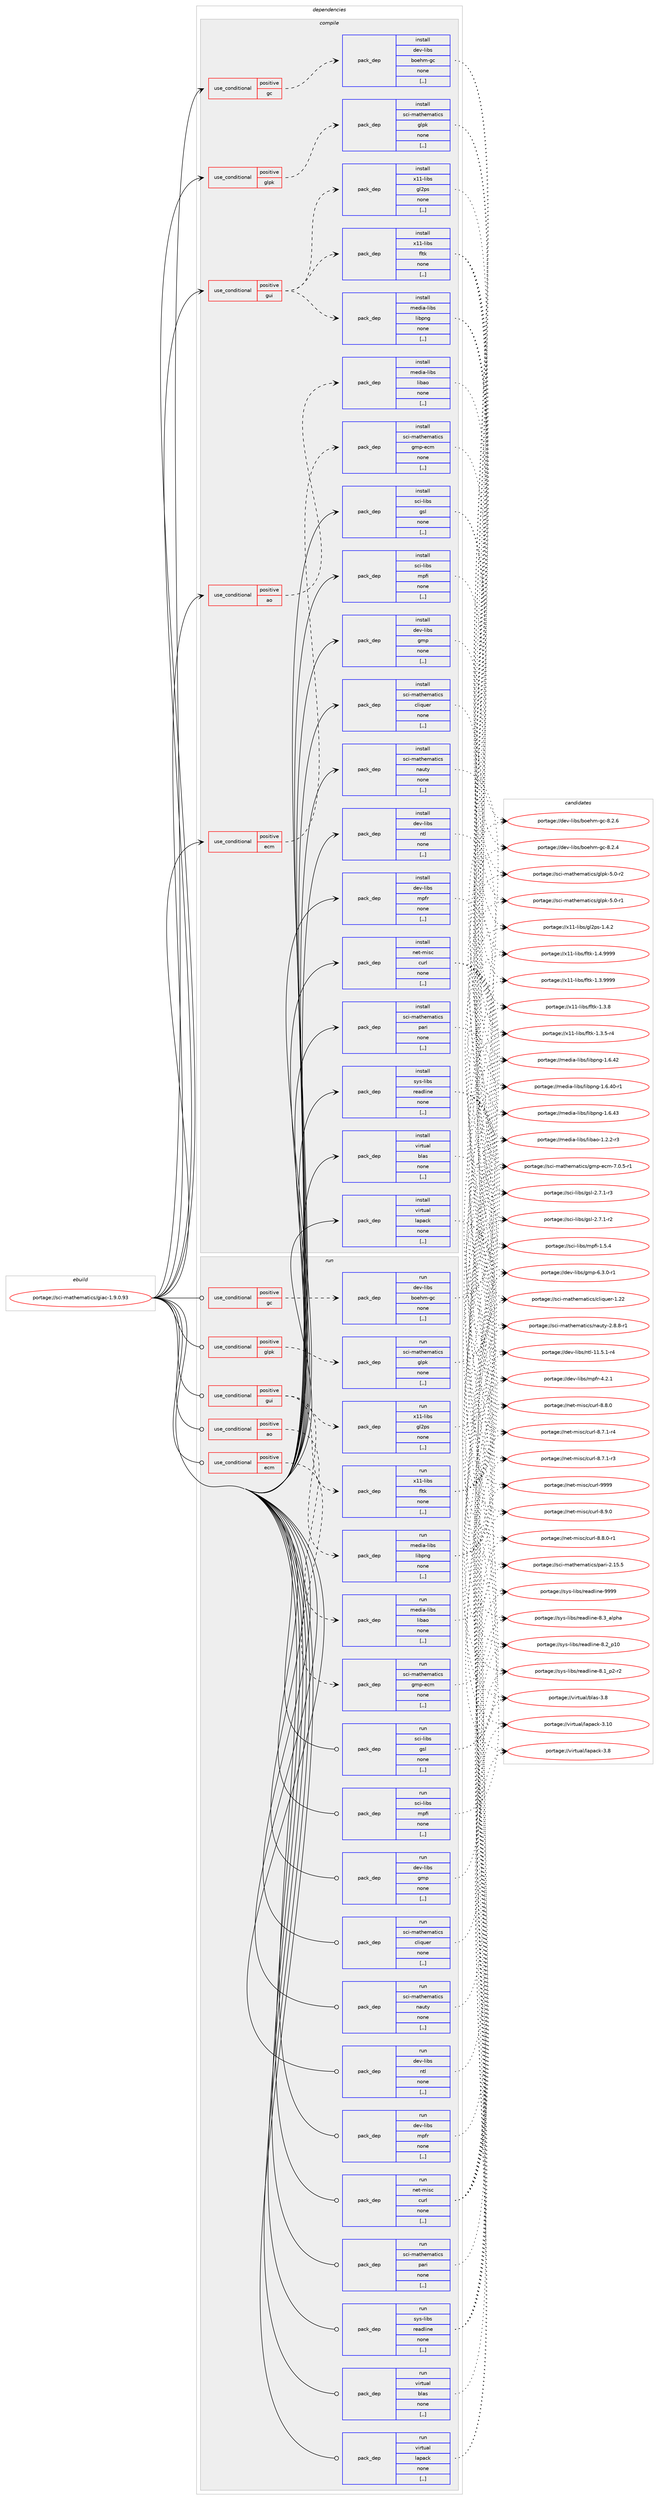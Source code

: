 digraph prolog {

# *************
# Graph options
# *************

newrank=true;
concentrate=true;
compound=true;
graph [rankdir=LR,fontname=Helvetica,fontsize=10,ranksep=1.5];#, ranksep=2.5, nodesep=0.2];
edge  [arrowhead=vee];
node  [fontname=Helvetica,fontsize=10];

# **********
# The ebuild
# **********

subgraph cluster_leftcol {
color=gray;
label=<<i>ebuild</i>>;
id [label="portage://sci-mathematics/giac-1.9.0.93", color=red, width=4, href="../sci-mathematics/giac-1.9.0.93.svg"];
}

# ****************
# The dependencies
# ****************

subgraph cluster_midcol {
color=gray;
label=<<i>dependencies</i>>;
subgraph cluster_compile {
fillcolor="#eeeeee";
style=filled;
label=<<i>compile</i>>;
subgraph cond108288 {
dependency408343 [label=<<TABLE BORDER="0" CELLBORDER="1" CELLSPACING="0" CELLPADDING="4"><TR><TD ROWSPAN="3" CELLPADDING="10">use_conditional</TD></TR><TR><TD>positive</TD></TR><TR><TD>ao</TD></TR></TABLE>>, shape=none, color=red];
subgraph pack297181 {
dependency408344 [label=<<TABLE BORDER="0" CELLBORDER="1" CELLSPACING="0" CELLPADDING="4" WIDTH="220"><TR><TD ROWSPAN="6" CELLPADDING="30">pack_dep</TD></TR><TR><TD WIDTH="110">install</TD></TR><TR><TD>media-libs</TD></TR><TR><TD>libao</TD></TR><TR><TD>none</TD></TR><TR><TD>[,,]</TD></TR></TABLE>>, shape=none, color=blue];
}
dependency408343:e -> dependency408344:w [weight=20,style="dashed",arrowhead="vee"];
}
id:e -> dependency408343:w [weight=20,style="solid",arrowhead="vee"];
subgraph cond108289 {
dependency408345 [label=<<TABLE BORDER="0" CELLBORDER="1" CELLSPACING="0" CELLPADDING="4"><TR><TD ROWSPAN="3" CELLPADDING="10">use_conditional</TD></TR><TR><TD>positive</TD></TR><TR><TD>ecm</TD></TR></TABLE>>, shape=none, color=red];
subgraph pack297182 {
dependency408346 [label=<<TABLE BORDER="0" CELLBORDER="1" CELLSPACING="0" CELLPADDING="4" WIDTH="220"><TR><TD ROWSPAN="6" CELLPADDING="30">pack_dep</TD></TR><TR><TD WIDTH="110">install</TD></TR><TR><TD>sci-mathematics</TD></TR><TR><TD>gmp-ecm</TD></TR><TR><TD>none</TD></TR><TR><TD>[,,]</TD></TR></TABLE>>, shape=none, color=blue];
}
dependency408345:e -> dependency408346:w [weight=20,style="dashed",arrowhead="vee"];
}
id:e -> dependency408345:w [weight=20,style="solid",arrowhead="vee"];
subgraph cond108290 {
dependency408347 [label=<<TABLE BORDER="0" CELLBORDER="1" CELLSPACING="0" CELLPADDING="4"><TR><TD ROWSPAN="3" CELLPADDING="10">use_conditional</TD></TR><TR><TD>positive</TD></TR><TR><TD>gc</TD></TR></TABLE>>, shape=none, color=red];
subgraph pack297183 {
dependency408348 [label=<<TABLE BORDER="0" CELLBORDER="1" CELLSPACING="0" CELLPADDING="4" WIDTH="220"><TR><TD ROWSPAN="6" CELLPADDING="30">pack_dep</TD></TR><TR><TD WIDTH="110">install</TD></TR><TR><TD>dev-libs</TD></TR><TR><TD>boehm-gc</TD></TR><TR><TD>none</TD></TR><TR><TD>[,,]</TD></TR></TABLE>>, shape=none, color=blue];
}
dependency408347:e -> dependency408348:w [weight=20,style="dashed",arrowhead="vee"];
}
id:e -> dependency408347:w [weight=20,style="solid",arrowhead="vee"];
subgraph cond108291 {
dependency408349 [label=<<TABLE BORDER="0" CELLBORDER="1" CELLSPACING="0" CELLPADDING="4"><TR><TD ROWSPAN="3" CELLPADDING="10">use_conditional</TD></TR><TR><TD>positive</TD></TR><TR><TD>glpk</TD></TR></TABLE>>, shape=none, color=red];
subgraph pack297184 {
dependency408350 [label=<<TABLE BORDER="0" CELLBORDER="1" CELLSPACING="0" CELLPADDING="4" WIDTH="220"><TR><TD ROWSPAN="6" CELLPADDING="30">pack_dep</TD></TR><TR><TD WIDTH="110">install</TD></TR><TR><TD>sci-mathematics</TD></TR><TR><TD>glpk</TD></TR><TR><TD>none</TD></TR><TR><TD>[,,]</TD></TR></TABLE>>, shape=none, color=blue];
}
dependency408349:e -> dependency408350:w [weight=20,style="dashed",arrowhead="vee"];
}
id:e -> dependency408349:w [weight=20,style="solid",arrowhead="vee"];
subgraph cond108292 {
dependency408351 [label=<<TABLE BORDER="0" CELLBORDER="1" CELLSPACING="0" CELLPADDING="4"><TR><TD ROWSPAN="3" CELLPADDING="10">use_conditional</TD></TR><TR><TD>positive</TD></TR><TR><TD>gui</TD></TR></TABLE>>, shape=none, color=red];
subgraph pack297185 {
dependency408352 [label=<<TABLE BORDER="0" CELLBORDER="1" CELLSPACING="0" CELLPADDING="4" WIDTH="220"><TR><TD ROWSPAN="6" CELLPADDING="30">pack_dep</TD></TR><TR><TD WIDTH="110">install</TD></TR><TR><TD>media-libs</TD></TR><TR><TD>libpng</TD></TR><TR><TD>none</TD></TR><TR><TD>[,,]</TD></TR></TABLE>>, shape=none, color=blue];
}
dependency408351:e -> dependency408352:w [weight=20,style="dashed",arrowhead="vee"];
subgraph pack297186 {
dependency408353 [label=<<TABLE BORDER="0" CELLBORDER="1" CELLSPACING="0" CELLPADDING="4" WIDTH="220"><TR><TD ROWSPAN="6" CELLPADDING="30">pack_dep</TD></TR><TR><TD WIDTH="110">install</TD></TR><TR><TD>x11-libs</TD></TR><TR><TD>fltk</TD></TR><TR><TD>none</TD></TR><TR><TD>[,,]</TD></TR></TABLE>>, shape=none, color=blue];
}
dependency408351:e -> dependency408353:w [weight=20,style="dashed",arrowhead="vee"];
subgraph pack297187 {
dependency408354 [label=<<TABLE BORDER="0" CELLBORDER="1" CELLSPACING="0" CELLPADDING="4" WIDTH="220"><TR><TD ROWSPAN="6" CELLPADDING="30">pack_dep</TD></TR><TR><TD WIDTH="110">install</TD></TR><TR><TD>x11-libs</TD></TR><TR><TD>gl2ps</TD></TR><TR><TD>none</TD></TR><TR><TD>[,,]</TD></TR></TABLE>>, shape=none, color=blue];
}
dependency408351:e -> dependency408354:w [weight=20,style="dashed",arrowhead="vee"];
}
id:e -> dependency408351:w [weight=20,style="solid",arrowhead="vee"];
subgraph pack297188 {
dependency408355 [label=<<TABLE BORDER="0" CELLBORDER="1" CELLSPACING="0" CELLPADDING="4" WIDTH="220"><TR><TD ROWSPAN="6" CELLPADDING="30">pack_dep</TD></TR><TR><TD WIDTH="110">install</TD></TR><TR><TD>dev-libs</TD></TR><TR><TD>gmp</TD></TR><TR><TD>none</TD></TR><TR><TD>[,,]</TD></TR></TABLE>>, shape=none, color=blue];
}
id:e -> dependency408355:w [weight=20,style="solid",arrowhead="vee"];
subgraph pack297189 {
dependency408356 [label=<<TABLE BORDER="0" CELLBORDER="1" CELLSPACING="0" CELLPADDING="4" WIDTH="220"><TR><TD ROWSPAN="6" CELLPADDING="30">pack_dep</TD></TR><TR><TD WIDTH="110">install</TD></TR><TR><TD>dev-libs</TD></TR><TR><TD>mpfr</TD></TR><TR><TD>none</TD></TR><TR><TD>[,,]</TD></TR></TABLE>>, shape=none, color=blue];
}
id:e -> dependency408356:w [weight=20,style="solid",arrowhead="vee"];
subgraph pack297190 {
dependency408357 [label=<<TABLE BORDER="0" CELLBORDER="1" CELLSPACING="0" CELLPADDING="4" WIDTH="220"><TR><TD ROWSPAN="6" CELLPADDING="30">pack_dep</TD></TR><TR><TD WIDTH="110">install</TD></TR><TR><TD>dev-libs</TD></TR><TR><TD>ntl</TD></TR><TR><TD>none</TD></TR><TR><TD>[,,]</TD></TR></TABLE>>, shape=none, color=blue];
}
id:e -> dependency408357:w [weight=20,style="solid",arrowhead="vee"];
subgraph pack297191 {
dependency408358 [label=<<TABLE BORDER="0" CELLBORDER="1" CELLSPACING="0" CELLPADDING="4" WIDTH="220"><TR><TD ROWSPAN="6" CELLPADDING="30">pack_dep</TD></TR><TR><TD WIDTH="110">install</TD></TR><TR><TD>net-misc</TD></TR><TR><TD>curl</TD></TR><TR><TD>none</TD></TR><TR><TD>[,,]</TD></TR></TABLE>>, shape=none, color=blue];
}
id:e -> dependency408358:w [weight=20,style="solid",arrowhead="vee"];
subgraph pack297192 {
dependency408359 [label=<<TABLE BORDER="0" CELLBORDER="1" CELLSPACING="0" CELLPADDING="4" WIDTH="220"><TR><TD ROWSPAN="6" CELLPADDING="30">pack_dep</TD></TR><TR><TD WIDTH="110">install</TD></TR><TR><TD>sci-libs</TD></TR><TR><TD>gsl</TD></TR><TR><TD>none</TD></TR><TR><TD>[,,]</TD></TR></TABLE>>, shape=none, color=blue];
}
id:e -> dependency408359:w [weight=20,style="solid",arrowhead="vee"];
subgraph pack297193 {
dependency408360 [label=<<TABLE BORDER="0" CELLBORDER="1" CELLSPACING="0" CELLPADDING="4" WIDTH="220"><TR><TD ROWSPAN="6" CELLPADDING="30">pack_dep</TD></TR><TR><TD WIDTH="110">install</TD></TR><TR><TD>sci-libs</TD></TR><TR><TD>mpfi</TD></TR><TR><TD>none</TD></TR><TR><TD>[,,]</TD></TR></TABLE>>, shape=none, color=blue];
}
id:e -> dependency408360:w [weight=20,style="solid",arrowhead="vee"];
subgraph pack297194 {
dependency408361 [label=<<TABLE BORDER="0" CELLBORDER="1" CELLSPACING="0" CELLPADDING="4" WIDTH="220"><TR><TD ROWSPAN="6" CELLPADDING="30">pack_dep</TD></TR><TR><TD WIDTH="110">install</TD></TR><TR><TD>sci-mathematics</TD></TR><TR><TD>cliquer</TD></TR><TR><TD>none</TD></TR><TR><TD>[,,]</TD></TR></TABLE>>, shape=none, color=blue];
}
id:e -> dependency408361:w [weight=20,style="solid",arrowhead="vee"];
subgraph pack297195 {
dependency408362 [label=<<TABLE BORDER="0" CELLBORDER="1" CELLSPACING="0" CELLPADDING="4" WIDTH="220"><TR><TD ROWSPAN="6" CELLPADDING="30">pack_dep</TD></TR><TR><TD WIDTH="110">install</TD></TR><TR><TD>sci-mathematics</TD></TR><TR><TD>nauty</TD></TR><TR><TD>none</TD></TR><TR><TD>[,,]</TD></TR></TABLE>>, shape=none, color=blue];
}
id:e -> dependency408362:w [weight=20,style="solid",arrowhead="vee"];
subgraph pack297196 {
dependency408363 [label=<<TABLE BORDER="0" CELLBORDER="1" CELLSPACING="0" CELLPADDING="4" WIDTH="220"><TR><TD ROWSPAN="6" CELLPADDING="30">pack_dep</TD></TR><TR><TD WIDTH="110">install</TD></TR><TR><TD>sci-mathematics</TD></TR><TR><TD>pari</TD></TR><TR><TD>none</TD></TR><TR><TD>[,,]</TD></TR></TABLE>>, shape=none, color=blue];
}
id:e -> dependency408363:w [weight=20,style="solid",arrowhead="vee"];
subgraph pack297197 {
dependency408364 [label=<<TABLE BORDER="0" CELLBORDER="1" CELLSPACING="0" CELLPADDING="4" WIDTH="220"><TR><TD ROWSPAN="6" CELLPADDING="30">pack_dep</TD></TR><TR><TD WIDTH="110">install</TD></TR><TR><TD>sys-libs</TD></TR><TR><TD>readline</TD></TR><TR><TD>none</TD></TR><TR><TD>[,,]</TD></TR></TABLE>>, shape=none, color=blue];
}
id:e -> dependency408364:w [weight=20,style="solid",arrowhead="vee"];
subgraph pack297198 {
dependency408365 [label=<<TABLE BORDER="0" CELLBORDER="1" CELLSPACING="0" CELLPADDING="4" WIDTH="220"><TR><TD ROWSPAN="6" CELLPADDING="30">pack_dep</TD></TR><TR><TD WIDTH="110">install</TD></TR><TR><TD>virtual</TD></TR><TR><TD>blas</TD></TR><TR><TD>none</TD></TR><TR><TD>[,,]</TD></TR></TABLE>>, shape=none, color=blue];
}
id:e -> dependency408365:w [weight=20,style="solid",arrowhead="vee"];
subgraph pack297199 {
dependency408366 [label=<<TABLE BORDER="0" CELLBORDER="1" CELLSPACING="0" CELLPADDING="4" WIDTH="220"><TR><TD ROWSPAN="6" CELLPADDING="30">pack_dep</TD></TR><TR><TD WIDTH="110">install</TD></TR><TR><TD>virtual</TD></TR><TR><TD>lapack</TD></TR><TR><TD>none</TD></TR><TR><TD>[,,]</TD></TR></TABLE>>, shape=none, color=blue];
}
id:e -> dependency408366:w [weight=20,style="solid",arrowhead="vee"];
}
subgraph cluster_compileandrun {
fillcolor="#eeeeee";
style=filled;
label=<<i>compile and run</i>>;
}
subgraph cluster_run {
fillcolor="#eeeeee";
style=filled;
label=<<i>run</i>>;
subgraph cond108293 {
dependency408367 [label=<<TABLE BORDER="0" CELLBORDER="1" CELLSPACING="0" CELLPADDING="4"><TR><TD ROWSPAN="3" CELLPADDING="10">use_conditional</TD></TR><TR><TD>positive</TD></TR><TR><TD>ao</TD></TR></TABLE>>, shape=none, color=red];
subgraph pack297200 {
dependency408368 [label=<<TABLE BORDER="0" CELLBORDER="1" CELLSPACING="0" CELLPADDING="4" WIDTH="220"><TR><TD ROWSPAN="6" CELLPADDING="30">pack_dep</TD></TR><TR><TD WIDTH="110">run</TD></TR><TR><TD>media-libs</TD></TR><TR><TD>libao</TD></TR><TR><TD>none</TD></TR><TR><TD>[,,]</TD></TR></TABLE>>, shape=none, color=blue];
}
dependency408367:e -> dependency408368:w [weight=20,style="dashed",arrowhead="vee"];
}
id:e -> dependency408367:w [weight=20,style="solid",arrowhead="odot"];
subgraph cond108294 {
dependency408369 [label=<<TABLE BORDER="0" CELLBORDER="1" CELLSPACING="0" CELLPADDING="4"><TR><TD ROWSPAN="3" CELLPADDING="10">use_conditional</TD></TR><TR><TD>positive</TD></TR><TR><TD>ecm</TD></TR></TABLE>>, shape=none, color=red];
subgraph pack297201 {
dependency408370 [label=<<TABLE BORDER="0" CELLBORDER="1" CELLSPACING="0" CELLPADDING="4" WIDTH="220"><TR><TD ROWSPAN="6" CELLPADDING="30">pack_dep</TD></TR><TR><TD WIDTH="110">run</TD></TR><TR><TD>sci-mathematics</TD></TR><TR><TD>gmp-ecm</TD></TR><TR><TD>none</TD></TR><TR><TD>[,,]</TD></TR></TABLE>>, shape=none, color=blue];
}
dependency408369:e -> dependency408370:w [weight=20,style="dashed",arrowhead="vee"];
}
id:e -> dependency408369:w [weight=20,style="solid",arrowhead="odot"];
subgraph cond108295 {
dependency408371 [label=<<TABLE BORDER="0" CELLBORDER="1" CELLSPACING="0" CELLPADDING="4"><TR><TD ROWSPAN="3" CELLPADDING="10">use_conditional</TD></TR><TR><TD>positive</TD></TR><TR><TD>gc</TD></TR></TABLE>>, shape=none, color=red];
subgraph pack297202 {
dependency408372 [label=<<TABLE BORDER="0" CELLBORDER="1" CELLSPACING="0" CELLPADDING="4" WIDTH="220"><TR><TD ROWSPAN="6" CELLPADDING="30">pack_dep</TD></TR><TR><TD WIDTH="110">run</TD></TR><TR><TD>dev-libs</TD></TR><TR><TD>boehm-gc</TD></TR><TR><TD>none</TD></TR><TR><TD>[,,]</TD></TR></TABLE>>, shape=none, color=blue];
}
dependency408371:e -> dependency408372:w [weight=20,style="dashed",arrowhead="vee"];
}
id:e -> dependency408371:w [weight=20,style="solid",arrowhead="odot"];
subgraph cond108296 {
dependency408373 [label=<<TABLE BORDER="0" CELLBORDER="1" CELLSPACING="0" CELLPADDING="4"><TR><TD ROWSPAN="3" CELLPADDING="10">use_conditional</TD></TR><TR><TD>positive</TD></TR><TR><TD>glpk</TD></TR></TABLE>>, shape=none, color=red];
subgraph pack297203 {
dependency408374 [label=<<TABLE BORDER="0" CELLBORDER="1" CELLSPACING="0" CELLPADDING="4" WIDTH="220"><TR><TD ROWSPAN="6" CELLPADDING="30">pack_dep</TD></TR><TR><TD WIDTH="110">run</TD></TR><TR><TD>sci-mathematics</TD></TR><TR><TD>glpk</TD></TR><TR><TD>none</TD></TR><TR><TD>[,,]</TD></TR></TABLE>>, shape=none, color=blue];
}
dependency408373:e -> dependency408374:w [weight=20,style="dashed",arrowhead="vee"];
}
id:e -> dependency408373:w [weight=20,style="solid",arrowhead="odot"];
subgraph cond108297 {
dependency408375 [label=<<TABLE BORDER="0" CELLBORDER="1" CELLSPACING="0" CELLPADDING="4"><TR><TD ROWSPAN="3" CELLPADDING="10">use_conditional</TD></TR><TR><TD>positive</TD></TR><TR><TD>gui</TD></TR></TABLE>>, shape=none, color=red];
subgraph pack297204 {
dependency408376 [label=<<TABLE BORDER="0" CELLBORDER="1" CELLSPACING="0" CELLPADDING="4" WIDTH="220"><TR><TD ROWSPAN="6" CELLPADDING="30">pack_dep</TD></TR><TR><TD WIDTH="110">run</TD></TR><TR><TD>media-libs</TD></TR><TR><TD>libpng</TD></TR><TR><TD>none</TD></TR><TR><TD>[,,]</TD></TR></TABLE>>, shape=none, color=blue];
}
dependency408375:e -> dependency408376:w [weight=20,style="dashed",arrowhead="vee"];
subgraph pack297205 {
dependency408377 [label=<<TABLE BORDER="0" CELLBORDER="1" CELLSPACING="0" CELLPADDING="4" WIDTH="220"><TR><TD ROWSPAN="6" CELLPADDING="30">pack_dep</TD></TR><TR><TD WIDTH="110">run</TD></TR><TR><TD>x11-libs</TD></TR><TR><TD>fltk</TD></TR><TR><TD>none</TD></TR><TR><TD>[,,]</TD></TR></TABLE>>, shape=none, color=blue];
}
dependency408375:e -> dependency408377:w [weight=20,style="dashed",arrowhead="vee"];
subgraph pack297206 {
dependency408378 [label=<<TABLE BORDER="0" CELLBORDER="1" CELLSPACING="0" CELLPADDING="4" WIDTH="220"><TR><TD ROWSPAN="6" CELLPADDING="30">pack_dep</TD></TR><TR><TD WIDTH="110">run</TD></TR><TR><TD>x11-libs</TD></TR><TR><TD>gl2ps</TD></TR><TR><TD>none</TD></TR><TR><TD>[,,]</TD></TR></TABLE>>, shape=none, color=blue];
}
dependency408375:e -> dependency408378:w [weight=20,style="dashed",arrowhead="vee"];
}
id:e -> dependency408375:w [weight=20,style="solid",arrowhead="odot"];
subgraph pack297207 {
dependency408379 [label=<<TABLE BORDER="0" CELLBORDER="1" CELLSPACING="0" CELLPADDING="4" WIDTH="220"><TR><TD ROWSPAN="6" CELLPADDING="30">pack_dep</TD></TR><TR><TD WIDTH="110">run</TD></TR><TR><TD>dev-libs</TD></TR><TR><TD>gmp</TD></TR><TR><TD>none</TD></TR><TR><TD>[,,]</TD></TR></TABLE>>, shape=none, color=blue];
}
id:e -> dependency408379:w [weight=20,style="solid",arrowhead="odot"];
subgraph pack297208 {
dependency408380 [label=<<TABLE BORDER="0" CELLBORDER="1" CELLSPACING="0" CELLPADDING="4" WIDTH="220"><TR><TD ROWSPAN="6" CELLPADDING="30">pack_dep</TD></TR><TR><TD WIDTH="110">run</TD></TR><TR><TD>dev-libs</TD></TR><TR><TD>mpfr</TD></TR><TR><TD>none</TD></TR><TR><TD>[,,]</TD></TR></TABLE>>, shape=none, color=blue];
}
id:e -> dependency408380:w [weight=20,style="solid",arrowhead="odot"];
subgraph pack297209 {
dependency408381 [label=<<TABLE BORDER="0" CELLBORDER="1" CELLSPACING="0" CELLPADDING="4" WIDTH="220"><TR><TD ROWSPAN="6" CELLPADDING="30">pack_dep</TD></TR><TR><TD WIDTH="110">run</TD></TR><TR><TD>dev-libs</TD></TR><TR><TD>ntl</TD></TR><TR><TD>none</TD></TR><TR><TD>[,,]</TD></TR></TABLE>>, shape=none, color=blue];
}
id:e -> dependency408381:w [weight=20,style="solid",arrowhead="odot"];
subgraph pack297210 {
dependency408382 [label=<<TABLE BORDER="0" CELLBORDER="1" CELLSPACING="0" CELLPADDING="4" WIDTH="220"><TR><TD ROWSPAN="6" CELLPADDING="30">pack_dep</TD></TR><TR><TD WIDTH="110">run</TD></TR><TR><TD>net-misc</TD></TR><TR><TD>curl</TD></TR><TR><TD>none</TD></TR><TR><TD>[,,]</TD></TR></TABLE>>, shape=none, color=blue];
}
id:e -> dependency408382:w [weight=20,style="solid",arrowhead="odot"];
subgraph pack297211 {
dependency408383 [label=<<TABLE BORDER="0" CELLBORDER="1" CELLSPACING="0" CELLPADDING="4" WIDTH="220"><TR><TD ROWSPAN="6" CELLPADDING="30">pack_dep</TD></TR><TR><TD WIDTH="110">run</TD></TR><TR><TD>sci-libs</TD></TR><TR><TD>gsl</TD></TR><TR><TD>none</TD></TR><TR><TD>[,,]</TD></TR></TABLE>>, shape=none, color=blue];
}
id:e -> dependency408383:w [weight=20,style="solid",arrowhead="odot"];
subgraph pack297212 {
dependency408384 [label=<<TABLE BORDER="0" CELLBORDER="1" CELLSPACING="0" CELLPADDING="4" WIDTH="220"><TR><TD ROWSPAN="6" CELLPADDING="30">pack_dep</TD></TR><TR><TD WIDTH="110">run</TD></TR><TR><TD>sci-libs</TD></TR><TR><TD>mpfi</TD></TR><TR><TD>none</TD></TR><TR><TD>[,,]</TD></TR></TABLE>>, shape=none, color=blue];
}
id:e -> dependency408384:w [weight=20,style="solid",arrowhead="odot"];
subgraph pack297213 {
dependency408385 [label=<<TABLE BORDER="0" CELLBORDER="1" CELLSPACING="0" CELLPADDING="4" WIDTH="220"><TR><TD ROWSPAN="6" CELLPADDING="30">pack_dep</TD></TR><TR><TD WIDTH="110">run</TD></TR><TR><TD>sci-mathematics</TD></TR><TR><TD>cliquer</TD></TR><TR><TD>none</TD></TR><TR><TD>[,,]</TD></TR></TABLE>>, shape=none, color=blue];
}
id:e -> dependency408385:w [weight=20,style="solid",arrowhead="odot"];
subgraph pack297214 {
dependency408386 [label=<<TABLE BORDER="0" CELLBORDER="1" CELLSPACING="0" CELLPADDING="4" WIDTH="220"><TR><TD ROWSPAN="6" CELLPADDING="30">pack_dep</TD></TR><TR><TD WIDTH="110">run</TD></TR><TR><TD>sci-mathematics</TD></TR><TR><TD>nauty</TD></TR><TR><TD>none</TD></TR><TR><TD>[,,]</TD></TR></TABLE>>, shape=none, color=blue];
}
id:e -> dependency408386:w [weight=20,style="solid",arrowhead="odot"];
subgraph pack297215 {
dependency408387 [label=<<TABLE BORDER="0" CELLBORDER="1" CELLSPACING="0" CELLPADDING="4" WIDTH="220"><TR><TD ROWSPAN="6" CELLPADDING="30">pack_dep</TD></TR><TR><TD WIDTH="110">run</TD></TR><TR><TD>sci-mathematics</TD></TR><TR><TD>pari</TD></TR><TR><TD>none</TD></TR><TR><TD>[,,]</TD></TR></TABLE>>, shape=none, color=blue];
}
id:e -> dependency408387:w [weight=20,style="solid",arrowhead="odot"];
subgraph pack297216 {
dependency408388 [label=<<TABLE BORDER="0" CELLBORDER="1" CELLSPACING="0" CELLPADDING="4" WIDTH="220"><TR><TD ROWSPAN="6" CELLPADDING="30">pack_dep</TD></TR><TR><TD WIDTH="110">run</TD></TR><TR><TD>sys-libs</TD></TR><TR><TD>readline</TD></TR><TR><TD>none</TD></TR><TR><TD>[,,]</TD></TR></TABLE>>, shape=none, color=blue];
}
id:e -> dependency408388:w [weight=20,style="solid",arrowhead="odot"];
subgraph pack297217 {
dependency408389 [label=<<TABLE BORDER="0" CELLBORDER="1" CELLSPACING="0" CELLPADDING="4" WIDTH="220"><TR><TD ROWSPAN="6" CELLPADDING="30">pack_dep</TD></TR><TR><TD WIDTH="110">run</TD></TR><TR><TD>virtual</TD></TR><TR><TD>blas</TD></TR><TR><TD>none</TD></TR><TR><TD>[,,]</TD></TR></TABLE>>, shape=none, color=blue];
}
id:e -> dependency408389:w [weight=20,style="solid",arrowhead="odot"];
subgraph pack297218 {
dependency408390 [label=<<TABLE BORDER="0" CELLBORDER="1" CELLSPACING="0" CELLPADDING="4" WIDTH="220"><TR><TD ROWSPAN="6" CELLPADDING="30">pack_dep</TD></TR><TR><TD WIDTH="110">run</TD></TR><TR><TD>virtual</TD></TR><TR><TD>lapack</TD></TR><TR><TD>none</TD></TR><TR><TD>[,,]</TD></TR></TABLE>>, shape=none, color=blue];
}
id:e -> dependency408390:w [weight=20,style="solid",arrowhead="odot"];
}
}

# **************
# The candidates
# **************

subgraph cluster_choices {
rank=same;
color=gray;
label=<<i>candidates</i>>;

subgraph choice297181 {
color=black;
nodesep=1;
choice1091011001059745108105981154710810598971114549465046504511451 [label="portage://media-libs/libao-1.2.2-r3", color=red, width=4,href="../media-libs/libao-1.2.2-r3.svg"];
dependency408344:e -> choice1091011001059745108105981154710810598971114549465046504511451:w [style=dotted,weight="100"];
}
subgraph choice297182 {
color=black;
nodesep=1;
choice11599105451099711610410110997116105991154710310911245101991094555464846534511449 [label="portage://sci-mathematics/gmp-ecm-7.0.5-r1", color=red, width=4,href="../sci-mathematics/gmp-ecm-7.0.5-r1.svg"];
dependency408346:e -> choice11599105451099711610410110997116105991154710310911245101991094555464846534511449:w [style=dotted,weight="100"];
}
subgraph choice297183 {
color=black;
nodesep=1;
choice100101118451081059811547981111011041094510399455646504654 [label="portage://dev-libs/boehm-gc-8.2.6", color=red, width=4,href="../dev-libs/boehm-gc-8.2.6.svg"];
choice100101118451081059811547981111011041094510399455646504652 [label="portage://dev-libs/boehm-gc-8.2.4", color=red, width=4,href="../dev-libs/boehm-gc-8.2.4.svg"];
dependency408348:e -> choice100101118451081059811547981111011041094510399455646504654:w [style=dotted,weight="100"];
dependency408348:e -> choice100101118451081059811547981111011041094510399455646504652:w [style=dotted,weight="100"];
}
subgraph choice297184 {
color=black;
nodesep=1;
choice115991054510997116104101109971161059911547103108112107455346484511450 [label="portage://sci-mathematics/glpk-5.0-r2", color=red, width=4,href="../sci-mathematics/glpk-5.0-r2.svg"];
choice115991054510997116104101109971161059911547103108112107455346484511449 [label="portage://sci-mathematics/glpk-5.0-r1", color=red, width=4,href="../sci-mathematics/glpk-5.0-r1.svg"];
dependency408350:e -> choice115991054510997116104101109971161059911547103108112107455346484511450:w [style=dotted,weight="100"];
dependency408350:e -> choice115991054510997116104101109971161059911547103108112107455346484511449:w [style=dotted,weight="100"];
}
subgraph choice297185 {
color=black;
nodesep=1;
choice109101100105974510810598115471081059811211010345494654465251 [label="portage://media-libs/libpng-1.6.43", color=red, width=4,href="../media-libs/libpng-1.6.43.svg"];
choice109101100105974510810598115471081059811211010345494654465250 [label="portage://media-libs/libpng-1.6.42", color=red, width=4,href="../media-libs/libpng-1.6.42.svg"];
choice1091011001059745108105981154710810598112110103454946544652484511449 [label="portage://media-libs/libpng-1.6.40-r1", color=red, width=4,href="../media-libs/libpng-1.6.40-r1.svg"];
dependency408352:e -> choice109101100105974510810598115471081059811211010345494654465251:w [style=dotted,weight="100"];
dependency408352:e -> choice109101100105974510810598115471081059811211010345494654465250:w [style=dotted,weight="100"];
dependency408352:e -> choice1091011001059745108105981154710810598112110103454946544652484511449:w [style=dotted,weight="100"];
}
subgraph choice297186 {
color=black;
nodesep=1;
choice1204949451081059811547102108116107454946524657575757 [label="portage://x11-libs/fltk-1.4.9999", color=red, width=4,href="../x11-libs/fltk-1.4.9999.svg"];
choice1204949451081059811547102108116107454946514657575757 [label="portage://x11-libs/fltk-1.3.9999", color=red, width=4,href="../x11-libs/fltk-1.3.9999.svg"];
choice1204949451081059811547102108116107454946514656 [label="portage://x11-libs/fltk-1.3.8", color=red, width=4,href="../x11-libs/fltk-1.3.8.svg"];
choice12049494510810598115471021081161074549465146534511452 [label="portage://x11-libs/fltk-1.3.5-r4", color=red, width=4,href="../x11-libs/fltk-1.3.5-r4.svg"];
dependency408353:e -> choice1204949451081059811547102108116107454946524657575757:w [style=dotted,weight="100"];
dependency408353:e -> choice1204949451081059811547102108116107454946514657575757:w [style=dotted,weight="100"];
dependency408353:e -> choice1204949451081059811547102108116107454946514656:w [style=dotted,weight="100"];
dependency408353:e -> choice12049494510810598115471021081161074549465146534511452:w [style=dotted,weight="100"];
}
subgraph choice297187 {
color=black;
nodesep=1;
choice120494945108105981154710310850112115454946524650 [label="portage://x11-libs/gl2ps-1.4.2", color=red, width=4,href="../x11-libs/gl2ps-1.4.2.svg"];
dependency408354:e -> choice120494945108105981154710310850112115454946524650:w [style=dotted,weight="100"];
}
subgraph choice297188 {
color=black;
nodesep=1;
choice1001011184510810598115471031091124554465146484511449 [label="portage://dev-libs/gmp-6.3.0-r1", color=red, width=4,href="../dev-libs/gmp-6.3.0-r1.svg"];
dependency408355:e -> choice1001011184510810598115471031091124554465146484511449:w [style=dotted,weight="100"];
}
subgraph choice297189 {
color=black;
nodesep=1;
choice100101118451081059811547109112102114455246504649 [label="portage://dev-libs/mpfr-4.2.1", color=red, width=4,href="../dev-libs/mpfr-4.2.1.svg"];
dependency408356:e -> choice100101118451081059811547109112102114455246504649:w [style=dotted,weight="100"];
}
subgraph choice297190 {
color=black;
nodesep=1;
choice100101118451081059811547110116108454949465346494511452 [label="portage://dev-libs/ntl-11.5.1-r4", color=red, width=4,href="../dev-libs/ntl-11.5.1-r4.svg"];
dependency408357:e -> choice100101118451081059811547110116108454949465346494511452:w [style=dotted,weight="100"];
}
subgraph choice297191 {
color=black;
nodesep=1;
choice110101116451091051159947991171141084557575757 [label="portage://net-misc/curl-9999", color=red, width=4,href="../net-misc/curl-9999.svg"];
choice11010111645109105115994799117114108455646574648 [label="portage://net-misc/curl-8.9.0", color=red, width=4,href="../net-misc/curl-8.9.0.svg"];
choice110101116451091051159947991171141084556465646484511449 [label="portage://net-misc/curl-8.8.0-r1", color=red, width=4,href="../net-misc/curl-8.8.0-r1.svg"];
choice11010111645109105115994799117114108455646564648 [label="portage://net-misc/curl-8.8.0", color=red, width=4,href="../net-misc/curl-8.8.0.svg"];
choice110101116451091051159947991171141084556465546494511452 [label="portage://net-misc/curl-8.7.1-r4", color=red, width=4,href="../net-misc/curl-8.7.1-r4.svg"];
choice110101116451091051159947991171141084556465546494511451 [label="portage://net-misc/curl-8.7.1-r3", color=red, width=4,href="../net-misc/curl-8.7.1-r3.svg"];
dependency408358:e -> choice110101116451091051159947991171141084557575757:w [style=dotted,weight="100"];
dependency408358:e -> choice11010111645109105115994799117114108455646574648:w [style=dotted,weight="100"];
dependency408358:e -> choice110101116451091051159947991171141084556465646484511449:w [style=dotted,weight="100"];
dependency408358:e -> choice11010111645109105115994799117114108455646564648:w [style=dotted,weight="100"];
dependency408358:e -> choice110101116451091051159947991171141084556465546494511452:w [style=dotted,weight="100"];
dependency408358:e -> choice110101116451091051159947991171141084556465546494511451:w [style=dotted,weight="100"];
}
subgraph choice297192 {
color=black;
nodesep=1;
choice115991054510810598115471031151084550465546494511451 [label="portage://sci-libs/gsl-2.7.1-r3", color=red, width=4,href="../sci-libs/gsl-2.7.1-r3.svg"];
choice115991054510810598115471031151084550465546494511450 [label="portage://sci-libs/gsl-2.7.1-r2", color=red, width=4,href="../sci-libs/gsl-2.7.1-r2.svg"];
dependency408359:e -> choice115991054510810598115471031151084550465546494511451:w [style=dotted,weight="100"];
dependency408359:e -> choice115991054510810598115471031151084550465546494511450:w [style=dotted,weight="100"];
}
subgraph choice297193 {
color=black;
nodesep=1;
choice11599105451081059811547109112102105454946534652 [label="portage://sci-libs/mpfi-1.5.4", color=red, width=4,href="../sci-libs/mpfi-1.5.4.svg"];
dependency408360:e -> choice11599105451081059811547109112102105454946534652:w [style=dotted,weight="100"];
}
subgraph choice297194 {
color=black;
nodesep=1;
choice115991054510997116104101109971161059911547991081051131171011144549465050 [label="portage://sci-mathematics/cliquer-1.22", color=red, width=4,href="../sci-mathematics/cliquer-1.22.svg"];
dependency408361:e -> choice115991054510997116104101109971161059911547991081051131171011144549465050:w [style=dotted,weight="100"];
}
subgraph choice297195 {
color=black;
nodesep=1;
choice115991054510997116104101109971161059911547110971171161214550465646564511449 [label="portage://sci-mathematics/nauty-2.8.8-r1", color=red, width=4,href="../sci-mathematics/nauty-2.8.8-r1.svg"];
dependency408362:e -> choice115991054510997116104101109971161059911547110971171161214550465646564511449:w [style=dotted,weight="100"];
}
subgraph choice297196 {
color=black;
nodesep=1;
choice1159910545109971161041011099711610599115471129711410545504649534653 [label="portage://sci-mathematics/pari-2.15.5", color=red, width=4,href="../sci-mathematics/pari-2.15.5.svg"];
dependency408363:e -> choice1159910545109971161041011099711610599115471129711410545504649534653:w [style=dotted,weight="100"];
}
subgraph choice297197 {
color=black;
nodesep=1;
choice115121115451081059811547114101971001081051101014557575757 [label="portage://sys-libs/readline-9999", color=red, width=4,href="../sys-libs/readline-9999.svg"];
choice1151211154510810598115471141019710010810511010145564651959710811210497 [label="portage://sys-libs/readline-8.3_alpha", color=red, width=4,href="../sys-libs/readline-8.3_alpha.svg"];
choice1151211154510810598115471141019710010810511010145564650951124948 [label="portage://sys-libs/readline-8.2_p10", color=red, width=4,href="../sys-libs/readline-8.2_p10.svg"];
choice115121115451081059811547114101971001081051101014556464995112504511450 [label="portage://sys-libs/readline-8.1_p2-r2", color=red, width=4,href="../sys-libs/readline-8.1_p2-r2.svg"];
dependency408364:e -> choice115121115451081059811547114101971001081051101014557575757:w [style=dotted,weight="100"];
dependency408364:e -> choice1151211154510810598115471141019710010810511010145564651959710811210497:w [style=dotted,weight="100"];
dependency408364:e -> choice1151211154510810598115471141019710010810511010145564650951124948:w [style=dotted,weight="100"];
dependency408364:e -> choice115121115451081059811547114101971001081051101014556464995112504511450:w [style=dotted,weight="100"];
}
subgraph choice297198 {
color=black;
nodesep=1;
choice1181051141161179710847981089711545514656 [label="portage://virtual/blas-3.8", color=red, width=4,href="../virtual/blas-3.8.svg"];
dependency408365:e -> choice1181051141161179710847981089711545514656:w [style=dotted,weight="100"];
}
subgraph choice297199 {
color=black;
nodesep=1;
choice11810511411611797108471089711297991074551464948 [label="portage://virtual/lapack-3.10", color=red, width=4,href="../virtual/lapack-3.10.svg"];
choice118105114116117971084710897112979910745514656 [label="portage://virtual/lapack-3.8", color=red, width=4,href="../virtual/lapack-3.8.svg"];
dependency408366:e -> choice11810511411611797108471089711297991074551464948:w [style=dotted,weight="100"];
dependency408366:e -> choice118105114116117971084710897112979910745514656:w [style=dotted,weight="100"];
}
subgraph choice297200 {
color=black;
nodesep=1;
choice1091011001059745108105981154710810598971114549465046504511451 [label="portage://media-libs/libao-1.2.2-r3", color=red, width=4,href="../media-libs/libao-1.2.2-r3.svg"];
dependency408368:e -> choice1091011001059745108105981154710810598971114549465046504511451:w [style=dotted,weight="100"];
}
subgraph choice297201 {
color=black;
nodesep=1;
choice11599105451099711610410110997116105991154710310911245101991094555464846534511449 [label="portage://sci-mathematics/gmp-ecm-7.0.5-r1", color=red, width=4,href="../sci-mathematics/gmp-ecm-7.0.5-r1.svg"];
dependency408370:e -> choice11599105451099711610410110997116105991154710310911245101991094555464846534511449:w [style=dotted,weight="100"];
}
subgraph choice297202 {
color=black;
nodesep=1;
choice100101118451081059811547981111011041094510399455646504654 [label="portage://dev-libs/boehm-gc-8.2.6", color=red, width=4,href="../dev-libs/boehm-gc-8.2.6.svg"];
choice100101118451081059811547981111011041094510399455646504652 [label="portage://dev-libs/boehm-gc-8.2.4", color=red, width=4,href="../dev-libs/boehm-gc-8.2.4.svg"];
dependency408372:e -> choice100101118451081059811547981111011041094510399455646504654:w [style=dotted,weight="100"];
dependency408372:e -> choice100101118451081059811547981111011041094510399455646504652:w [style=dotted,weight="100"];
}
subgraph choice297203 {
color=black;
nodesep=1;
choice115991054510997116104101109971161059911547103108112107455346484511450 [label="portage://sci-mathematics/glpk-5.0-r2", color=red, width=4,href="../sci-mathematics/glpk-5.0-r2.svg"];
choice115991054510997116104101109971161059911547103108112107455346484511449 [label="portage://sci-mathematics/glpk-5.0-r1", color=red, width=4,href="../sci-mathematics/glpk-5.0-r1.svg"];
dependency408374:e -> choice115991054510997116104101109971161059911547103108112107455346484511450:w [style=dotted,weight="100"];
dependency408374:e -> choice115991054510997116104101109971161059911547103108112107455346484511449:w [style=dotted,weight="100"];
}
subgraph choice297204 {
color=black;
nodesep=1;
choice109101100105974510810598115471081059811211010345494654465251 [label="portage://media-libs/libpng-1.6.43", color=red, width=4,href="../media-libs/libpng-1.6.43.svg"];
choice109101100105974510810598115471081059811211010345494654465250 [label="portage://media-libs/libpng-1.6.42", color=red, width=4,href="../media-libs/libpng-1.6.42.svg"];
choice1091011001059745108105981154710810598112110103454946544652484511449 [label="portage://media-libs/libpng-1.6.40-r1", color=red, width=4,href="../media-libs/libpng-1.6.40-r1.svg"];
dependency408376:e -> choice109101100105974510810598115471081059811211010345494654465251:w [style=dotted,weight="100"];
dependency408376:e -> choice109101100105974510810598115471081059811211010345494654465250:w [style=dotted,weight="100"];
dependency408376:e -> choice1091011001059745108105981154710810598112110103454946544652484511449:w [style=dotted,weight="100"];
}
subgraph choice297205 {
color=black;
nodesep=1;
choice1204949451081059811547102108116107454946524657575757 [label="portage://x11-libs/fltk-1.4.9999", color=red, width=4,href="../x11-libs/fltk-1.4.9999.svg"];
choice1204949451081059811547102108116107454946514657575757 [label="portage://x11-libs/fltk-1.3.9999", color=red, width=4,href="../x11-libs/fltk-1.3.9999.svg"];
choice1204949451081059811547102108116107454946514656 [label="portage://x11-libs/fltk-1.3.8", color=red, width=4,href="../x11-libs/fltk-1.3.8.svg"];
choice12049494510810598115471021081161074549465146534511452 [label="portage://x11-libs/fltk-1.3.5-r4", color=red, width=4,href="../x11-libs/fltk-1.3.5-r4.svg"];
dependency408377:e -> choice1204949451081059811547102108116107454946524657575757:w [style=dotted,weight="100"];
dependency408377:e -> choice1204949451081059811547102108116107454946514657575757:w [style=dotted,weight="100"];
dependency408377:e -> choice1204949451081059811547102108116107454946514656:w [style=dotted,weight="100"];
dependency408377:e -> choice12049494510810598115471021081161074549465146534511452:w [style=dotted,weight="100"];
}
subgraph choice297206 {
color=black;
nodesep=1;
choice120494945108105981154710310850112115454946524650 [label="portage://x11-libs/gl2ps-1.4.2", color=red, width=4,href="../x11-libs/gl2ps-1.4.2.svg"];
dependency408378:e -> choice120494945108105981154710310850112115454946524650:w [style=dotted,weight="100"];
}
subgraph choice297207 {
color=black;
nodesep=1;
choice1001011184510810598115471031091124554465146484511449 [label="portage://dev-libs/gmp-6.3.0-r1", color=red, width=4,href="../dev-libs/gmp-6.3.0-r1.svg"];
dependency408379:e -> choice1001011184510810598115471031091124554465146484511449:w [style=dotted,weight="100"];
}
subgraph choice297208 {
color=black;
nodesep=1;
choice100101118451081059811547109112102114455246504649 [label="portage://dev-libs/mpfr-4.2.1", color=red, width=4,href="../dev-libs/mpfr-4.2.1.svg"];
dependency408380:e -> choice100101118451081059811547109112102114455246504649:w [style=dotted,weight="100"];
}
subgraph choice297209 {
color=black;
nodesep=1;
choice100101118451081059811547110116108454949465346494511452 [label="portage://dev-libs/ntl-11.5.1-r4", color=red, width=4,href="../dev-libs/ntl-11.5.1-r4.svg"];
dependency408381:e -> choice100101118451081059811547110116108454949465346494511452:w [style=dotted,weight="100"];
}
subgraph choice297210 {
color=black;
nodesep=1;
choice110101116451091051159947991171141084557575757 [label="portage://net-misc/curl-9999", color=red, width=4,href="../net-misc/curl-9999.svg"];
choice11010111645109105115994799117114108455646574648 [label="portage://net-misc/curl-8.9.0", color=red, width=4,href="../net-misc/curl-8.9.0.svg"];
choice110101116451091051159947991171141084556465646484511449 [label="portage://net-misc/curl-8.8.0-r1", color=red, width=4,href="../net-misc/curl-8.8.0-r1.svg"];
choice11010111645109105115994799117114108455646564648 [label="portage://net-misc/curl-8.8.0", color=red, width=4,href="../net-misc/curl-8.8.0.svg"];
choice110101116451091051159947991171141084556465546494511452 [label="portage://net-misc/curl-8.7.1-r4", color=red, width=4,href="../net-misc/curl-8.7.1-r4.svg"];
choice110101116451091051159947991171141084556465546494511451 [label="portage://net-misc/curl-8.7.1-r3", color=red, width=4,href="../net-misc/curl-8.7.1-r3.svg"];
dependency408382:e -> choice110101116451091051159947991171141084557575757:w [style=dotted,weight="100"];
dependency408382:e -> choice11010111645109105115994799117114108455646574648:w [style=dotted,weight="100"];
dependency408382:e -> choice110101116451091051159947991171141084556465646484511449:w [style=dotted,weight="100"];
dependency408382:e -> choice11010111645109105115994799117114108455646564648:w [style=dotted,weight="100"];
dependency408382:e -> choice110101116451091051159947991171141084556465546494511452:w [style=dotted,weight="100"];
dependency408382:e -> choice110101116451091051159947991171141084556465546494511451:w [style=dotted,weight="100"];
}
subgraph choice297211 {
color=black;
nodesep=1;
choice115991054510810598115471031151084550465546494511451 [label="portage://sci-libs/gsl-2.7.1-r3", color=red, width=4,href="../sci-libs/gsl-2.7.1-r3.svg"];
choice115991054510810598115471031151084550465546494511450 [label="portage://sci-libs/gsl-2.7.1-r2", color=red, width=4,href="../sci-libs/gsl-2.7.1-r2.svg"];
dependency408383:e -> choice115991054510810598115471031151084550465546494511451:w [style=dotted,weight="100"];
dependency408383:e -> choice115991054510810598115471031151084550465546494511450:w [style=dotted,weight="100"];
}
subgraph choice297212 {
color=black;
nodesep=1;
choice11599105451081059811547109112102105454946534652 [label="portage://sci-libs/mpfi-1.5.4", color=red, width=4,href="../sci-libs/mpfi-1.5.4.svg"];
dependency408384:e -> choice11599105451081059811547109112102105454946534652:w [style=dotted,weight="100"];
}
subgraph choice297213 {
color=black;
nodesep=1;
choice115991054510997116104101109971161059911547991081051131171011144549465050 [label="portage://sci-mathematics/cliquer-1.22", color=red, width=4,href="../sci-mathematics/cliquer-1.22.svg"];
dependency408385:e -> choice115991054510997116104101109971161059911547991081051131171011144549465050:w [style=dotted,weight="100"];
}
subgraph choice297214 {
color=black;
nodesep=1;
choice115991054510997116104101109971161059911547110971171161214550465646564511449 [label="portage://sci-mathematics/nauty-2.8.8-r1", color=red, width=4,href="../sci-mathematics/nauty-2.8.8-r1.svg"];
dependency408386:e -> choice115991054510997116104101109971161059911547110971171161214550465646564511449:w [style=dotted,weight="100"];
}
subgraph choice297215 {
color=black;
nodesep=1;
choice1159910545109971161041011099711610599115471129711410545504649534653 [label="portage://sci-mathematics/pari-2.15.5", color=red, width=4,href="../sci-mathematics/pari-2.15.5.svg"];
dependency408387:e -> choice1159910545109971161041011099711610599115471129711410545504649534653:w [style=dotted,weight="100"];
}
subgraph choice297216 {
color=black;
nodesep=1;
choice115121115451081059811547114101971001081051101014557575757 [label="portage://sys-libs/readline-9999", color=red, width=4,href="../sys-libs/readline-9999.svg"];
choice1151211154510810598115471141019710010810511010145564651959710811210497 [label="portage://sys-libs/readline-8.3_alpha", color=red, width=4,href="../sys-libs/readline-8.3_alpha.svg"];
choice1151211154510810598115471141019710010810511010145564650951124948 [label="portage://sys-libs/readline-8.2_p10", color=red, width=4,href="../sys-libs/readline-8.2_p10.svg"];
choice115121115451081059811547114101971001081051101014556464995112504511450 [label="portage://sys-libs/readline-8.1_p2-r2", color=red, width=4,href="../sys-libs/readline-8.1_p2-r2.svg"];
dependency408388:e -> choice115121115451081059811547114101971001081051101014557575757:w [style=dotted,weight="100"];
dependency408388:e -> choice1151211154510810598115471141019710010810511010145564651959710811210497:w [style=dotted,weight="100"];
dependency408388:e -> choice1151211154510810598115471141019710010810511010145564650951124948:w [style=dotted,weight="100"];
dependency408388:e -> choice115121115451081059811547114101971001081051101014556464995112504511450:w [style=dotted,weight="100"];
}
subgraph choice297217 {
color=black;
nodesep=1;
choice1181051141161179710847981089711545514656 [label="portage://virtual/blas-3.8", color=red, width=4,href="../virtual/blas-3.8.svg"];
dependency408389:e -> choice1181051141161179710847981089711545514656:w [style=dotted,weight="100"];
}
subgraph choice297218 {
color=black;
nodesep=1;
choice11810511411611797108471089711297991074551464948 [label="portage://virtual/lapack-3.10", color=red, width=4,href="../virtual/lapack-3.10.svg"];
choice118105114116117971084710897112979910745514656 [label="portage://virtual/lapack-3.8", color=red, width=4,href="../virtual/lapack-3.8.svg"];
dependency408390:e -> choice11810511411611797108471089711297991074551464948:w [style=dotted,weight="100"];
dependency408390:e -> choice118105114116117971084710897112979910745514656:w [style=dotted,weight="100"];
}
}

}
